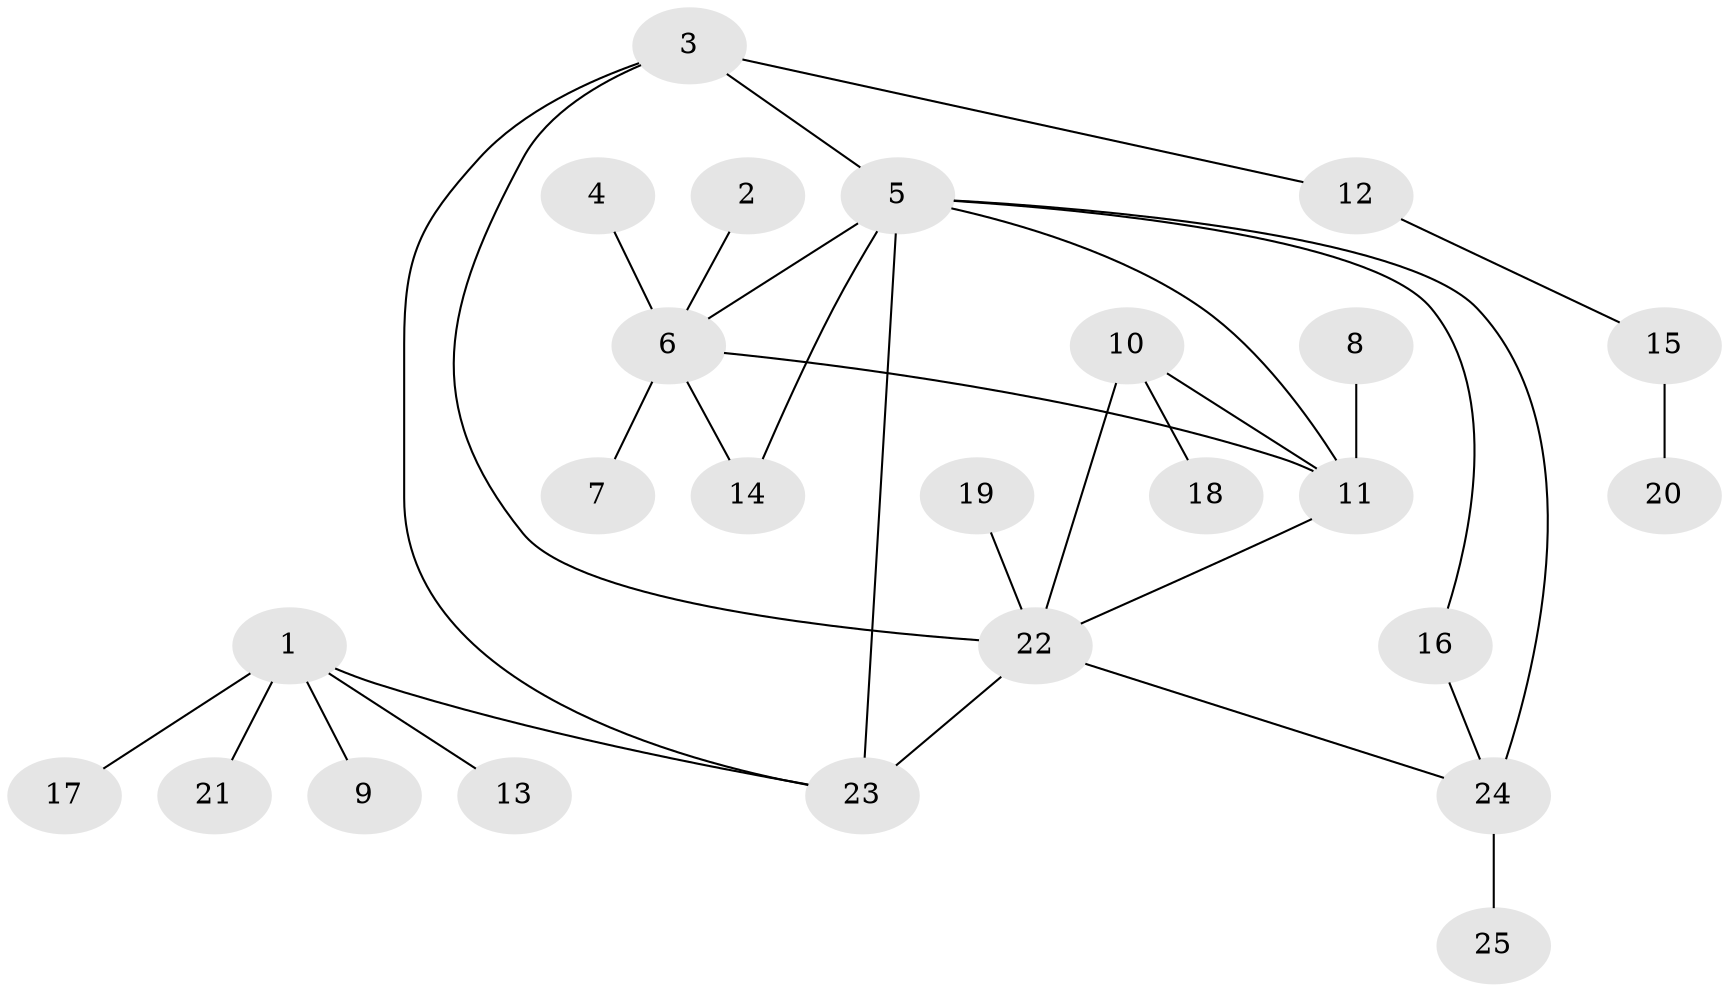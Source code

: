// original degree distribution, {7: 0.02040816326530612, 6: 0.08163265306122448, 5: 0.061224489795918366, 3: 0.14285714285714285, 8: 0.02040816326530612, 4: 0.02040816326530612, 1: 0.5510204081632653, 2: 0.10204081632653061}
// Generated by graph-tools (version 1.1) at 2025/02/03/09/25 03:02:41]
// undirected, 25 vertices, 32 edges
graph export_dot {
graph [start="1"]
  node [color=gray90,style=filled];
  1;
  2;
  3;
  4;
  5;
  6;
  7;
  8;
  9;
  10;
  11;
  12;
  13;
  14;
  15;
  16;
  17;
  18;
  19;
  20;
  21;
  22;
  23;
  24;
  25;
  1 -- 9 [weight=1.0];
  1 -- 13 [weight=1.0];
  1 -- 17 [weight=1.0];
  1 -- 21 [weight=1.0];
  1 -- 23 [weight=1.0];
  2 -- 6 [weight=1.0];
  3 -- 5 [weight=1.0];
  3 -- 12 [weight=1.0];
  3 -- 22 [weight=1.0];
  3 -- 23 [weight=1.0];
  4 -- 6 [weight=1.0];
  5 -- 6 [weight=1.0];
  5 -- 11 [weight=1.0];
  5 -- 14 [weight=1.0];
  5 -- 16 [weight=1.0];
  5 -- 23 [weight=2.0];
  5 -- 24 [weight=2.0];
  6 -- 7 [weight=1.0];
  6 -- 11 [weight=1.0];
  6 -- 14 [weight=1.0];
  8 -- 11 [weight=1.0];
  10 -- 11 [weight=1.0];
  10 -- 18 [weight=1.0];
  10 -- 22 [weight=1.0];
  11 -- 22 [weight=1.0];
  12 -- 15 [weight=1.0];
  15 -- 20 [weight=1.0];
  16 -- 24 [weight=1.0];
  19 -- 22 [weight=1.0];
  22 -- 23 [weight=1.0];
  22 -- 24 [weight=1.0];
  24 -- 25 [weight=1.0];
}
